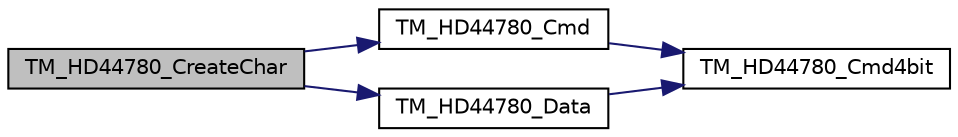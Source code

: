 digraph "TM_HD44780_CreateChar"
{
  edge [fontname="Helvetica",fontsize="10",labelfontname="Helvetica",labelfontsize="10"];
  node [fontname="Helvetica",fontsize="10",shape=record];
  rankdir="LR";
  Node12 [label="TM_HD44780_CreateChar",height=0.2,width=0.4,color="black", fillcolor="grey75", style="filled", fontcolor="black"];
  Node12 -> Node13 [color="midnightblue",fontsize="10",style="solid",fontname="Helvetica"];
  Node13 [label="TM_HD44780_Cmd",height=0.2,width=0.4,color="black", fillcolor="white", style="filled",URL="$tm__stm32__hd44780_8c.html#a30113cce4f8555e95bc37e01867595bc"];
  Node13 -> Node14 [color="midnightblue",fontsize="10",style="solid",fontname="Helvetica"];
  Node14 [label="TM_HD44780_Cmd4bit",height=0.2,width=0.4,color="black", fillcolor="white", style="filled",URL="$tm__stm32__hd44780_8c.html#a746bc8ebfeae9d56bc4250bb5f7a7d01"];
  Node12 -> Node15 [color="midnightblue",fontsize="10",style="solid",fontname="Helvetica"];
  Node15 [label="TM_HD44780_Data",height=0.2,width=0.4,color="black", fillcolor="white", style="filled",URL="$tm__stm32__hd44780_8c.html#a441c3f2a02ba6c6f29ace36b1bd8bf2b"];
  Node15 -> Node14 [color="midnightblue",fontsize="10",style="solid",fontname="Helvetica"];
}
